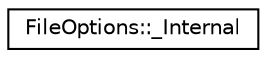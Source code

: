 digraph "类继承关系图"
{
 // LATEX_PDF_SIZE
  edge [fontname="Helvetica",fontsize="10",labelfontname="Helvetica",labelfontsize="10"];
  node [fontname="Helvetica",fontsize="10",shape=record];
  rankdir="LR";
  Node0 [label="FileOptions::_Internal",height=0.2,width=0.4,color="black", fillcolor="white", style="filled",URL="$classFileOptions_1_1__Internal.html",tooltip=" "];
}
